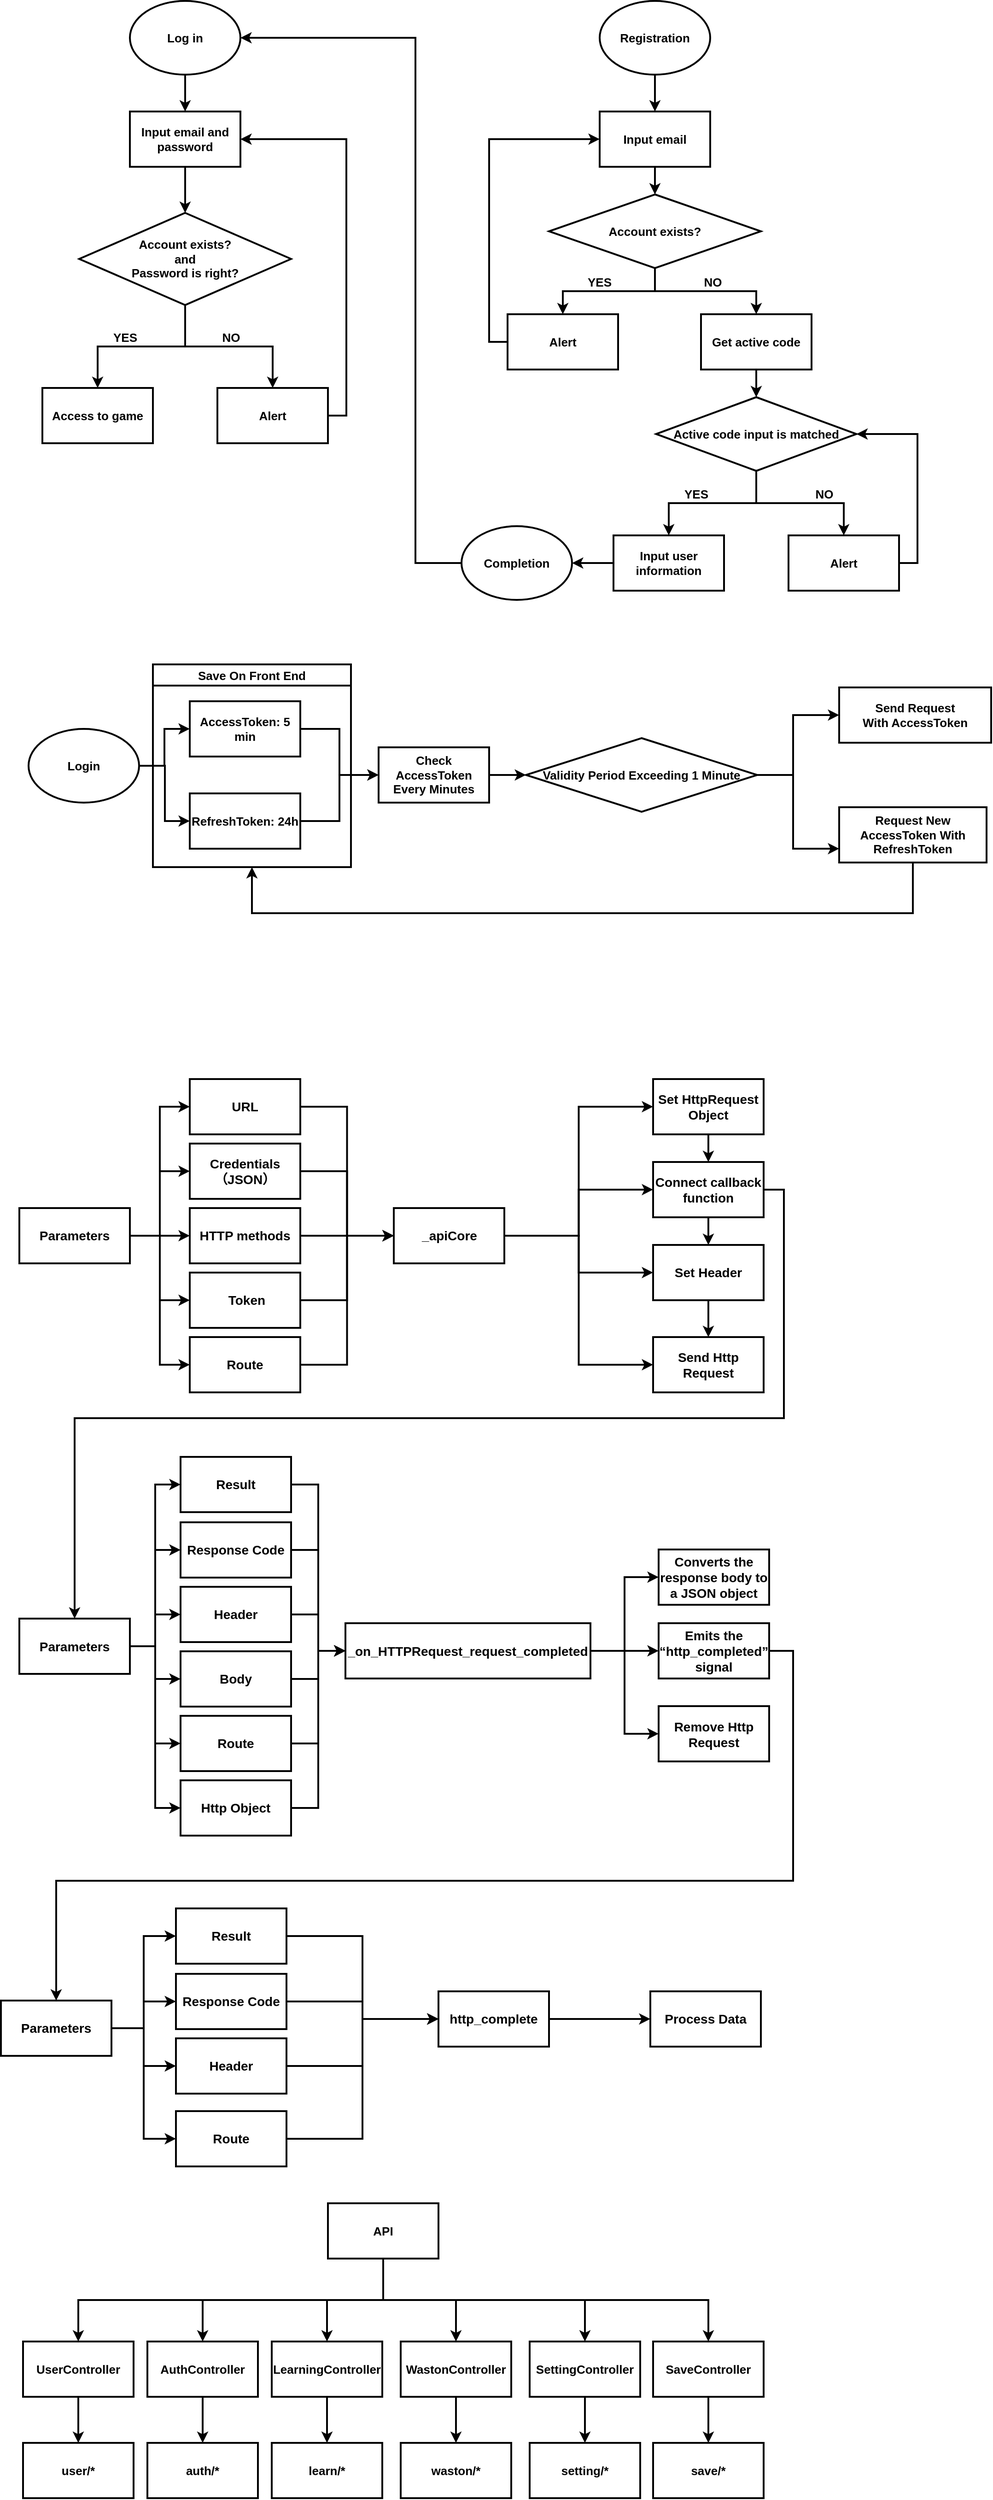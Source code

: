 <mxfile version="21.5.0" type="github">
  <diagram name="第 1 页" id="PhLj6sjb9oxEGrkQKkNx">
    <mxGraphModel dx="1272" dy="851" grid="1" gridSize="10" guides="1" tooltips="1" connect="1" arrows="1" fold="1" page="1" pageScale="1" pageWidth="827" pageHeight="1169" math="0" shadow="0">
      <root>
        <mxCell id="0" />
        <mxCell id="1" parent="0" />
        <mxCell id="Ax4YkN_Q0GDF2FjoO6fH-5" style="edgeStyle=orthogonalEdgeStyle;rounded=0;orthogonalLoop=1;jettySize=auto;html=1;exitX=0.5;exitY=1;exitDx=0;exitDy=0;entryX=0.5;entryY=0;entryDx=0;entryDy=0;strokeWidth=2;fontSize=13;fontStyle=1" edge="1" parent="1" source="Ax4YkN_Q0GDF2FjoO6fH-3">
          <mxGeometry relative="1" as="geometry">
            <mxPoint x="240" y="220" as="targetPoint" />
          </mxGeometry>
        </mxCell>
        <mxCell id="Ax4YkN_Q0GDF2FjoO6fH-3" value="Log in" style="ellipse;whiteSpace=wrap;html=1;strokeWidth=2;fontSize=13;fontStyle=1" vertex="1" parent="1">
          <mxGeometry x="180" y="100" width="120" height="80" as="geometry" />
        </mxCell>
        <mxCell id="Ax4YkN_Q0GDF2FjoO6fH-9" style="edgeStyle=orthogonalEdgeStyle;rounded=0;orthogonalLoop=1;jettySize=auto;html=1;exitX=0.5;exitY=1;exitDx=0;exitDy=0;entryX=0.5;entryY=0;entryDx=0;entryDy=0;strokeWidth=2;fontSize=13;fontStyle=1" edge="1" parent="1" source="Ax4YkN_Q0GDF2FjoO6fH-6" target="Ax4YkN_Q0GDF2FjoO6fH-7">
          <mxGeometry relative="1" as="geometry" />
        </mxCell>
        <mxCell id="Ax4YkN_Q0GDF2FjoO6fH-10" style="edgeStyle=orthogonalEdgeStyle;rounded=0;orthogonalLoop=1;jettySize=auto;html=1;exitX=0.5;exitY=1;exitDx=0;exitDy=0;strokeWidth=2;fontSize=13;fontStyle=1" edge="1" parent="1" source="Ax4YkN_Q0GDF2FjoO6fH-6" target="Ax4YkN_Q0GDF2FjoO6fH-8">
          <mxGeometry relative="1" as="geometry" />
        </mxCell>
        <mxCell id="Ax4YkN_Q0GDF2FjoO6fH-6" value="Account exists?&lt;br style=&quot;font-size: 13px;&quot;&gt;and&lt;br style=&quot;font-size: 13px;&quot;&gt;Password is right?" style="rhombus;whiteSpace=wrap;html=1;strokeWidth=2;fontSize=13;fontStyle=1" vertex="1" parent="1">
          <mxGeometry x="125" y="330" width="230" height="100" as="geometry" />
        </mxCell>
        <mxCell id="Ax4YkN_Q0GDF2FjoO6fH-7" value="Access to game" style="rounded=0;whiteSpace=wrap;html=1;strokeWidth=2;fontSize=13;fontStyle=1" vertex="1" parent="1">
          <mxGeometry x="85" y="520" width="120" height="60" as="geometry" />
        </mxCell>
        <mxCell id="Ax4YkN_Q0GDF2FjoO6fH-35" style="edgeStyle=orthogonalEdgeStyle;rounded=0;orthogonalLoop=1;jettySize=auto;html=1;exitX=1;exitY=0.5;exitDx=0;exitDy=0;entryX=1;entryY=0.5;entryDx=0;entryDy=0;strokeWidth=2;fontSize=13;fontStyle=1" edge="1" parent="1" source="Ax4YkN_Q0GDF2FjoO6fH-8" target="Ax4YkN_Q0GDF2FjoO6fH-13">
          <mxGeometry relative="1" as="geometry" />
        </mxCell>
        <mxCell id="Ax4YkN_Q0GDF2FjoO6fH-8" value="Alert" style="rounded=0;whiteSpace=wrap;html=1;strokeWidth=2;fontSize=13;fontStyle=1" vertex="1" parent="1">
          <mxGeometry x="275" y="520" width="120" height="60" as="geometry" />
        </mxCell>
        <mxCell id="Ax4YkN_Q0GDF2FjoO6fH-15" style="edgeStyle=orthogonalEdgeStyle;rounded=0;orthogonalLoop=1;jettySize=auto;html=1;exitX=0.5;exitY=1;exitDx=0;exitDy=0;entryX=0.5;entryY=0;entryDx=0;entryDy=0;strokeWidth=2;fontSize=13;fontStyle=1" edge="1" parent="1" source="Ax4YkN_Q0GDF2FjoO6fH-13" target="Ax4YkN_Q0GDF2FjoO6fH-6">
          <mxGeometry relative="1" as="geometry" />
        </mxCell>
        <mxCell id="Ax4YkN_Q0GDF2FjoO6fH-13" value="Input email and password" style="rounded=0;whiteSpace=wrap;html=1;strokeWidth=2;fontSize=13;fontStyle=1" vertex="1" parent="1">
          <mxGeometry x="180" y="220" width="120" height="60" as="geometry" />
        </mxCell>
        <mxCell id="Ax4YkN_Q0GDF2FjoO6fH-16" value="NO" style="text;html=1;strokeColor=none;fillColor=none;align=center;verticalAlign=middle;whiteSpace=wrap;rounded=0;strokeWidth=2;fontSize=13;fontStyle=1" vertex="1" parent="1">
          <mxGeometry x="260" y="450" width="60" height="30" as="geometry" />
        </mxCell>
        <mxCell id="Ax4YkN_Q0GDF2FjoO6fH-17" value="YES" style="text;html=1;strokeColor=none;fillColor=none;align=center;verticalAlign=middle;whiteSpace=wrap;rounded=0;strokeWidth=2;fontSize=13;fontStyle=1" vertex="1" parent="1">
          <mxGeometry x="145" y="450" width="60" height="30" as="geometry" />
        </mxCell>
        <mxCell id="Ax4YkN_Q0GDF2FjoO6fH-25" style="edgeStyle=orthogonalEdgeStyle;rounded=0;orthogonalLoop=1;jettySize=auto;html=1;exitX=0.5;exitY=1;exitDx=0;exitDy=0;strokeWidth=2;fontSize=13;fontStyle=1" edge="1" parent="1" source="Ax4YkN_Q0GDF2FjoO6fH-19" target="Ax4YkN_Q0GDF2FjoO6fH-20">
          <mxGeometry relative="1" as="geometry" />
        </mxCell>
        <mxCell id="Ax4YkN_Q0GDF2FjoO6fH-19" value="Registration" style="ellipse;whiteSpace=wrap;html=1;strokeWidth=2;fontSize=13;fontStyle=1" vertex="1" parent="1">
          <mxGeometry x="690" y="100" width="120" height="80" as="geometry" />
        </mxCell>
        <mxCell id="Ax4YkN_Q0GDF2FjoO6fH-26" style="edgeStyle=orthogonalEdgeStyle;rounded=0;orthogonalLoop=1;jettySize=auto;html=1;exitX=0.5;exitY=1;exitDx=0;exitDy=0;entryX=0.5;entryY=0;entryDx=0;entryDy=0;strokeWidth=2;fontSize=13;fontStyle=1" edge="1" parent="1" source="Ax4YkN_Q0GDF2FjoO6fH-20" target="Ax4YkN_Q0GDF2FjoO6fH-22">
          <mxGeometry relative="1" as="geometry" />
        </mxCell>
        <mxCell id="Ax4YkN_Q0GDF2FjoO6fH-20" value="Input email" style="rounded=0;whiteSpace=wrap;html=1;strokeWidth=2;fontSize=13;fontStyle=1" vertex="1" parent="1">
          <mxGeometry x="690" y="220" width="120" height="60" as="geometry" />
        </mxCell>
        <mxCell id="Ax4YkN_Q0GDF2FjoO6fH-30" style="edgeStyle=orthogonalEdgeStyle;rounded=0;orthogonalLoop=1;jettySize=auto;html=1;exitX=0.5;exitY=1;exitDx=0;exitDy=0;entryX=0.5;entryY=0;entryDx=0;entryDy=0;strokeWidth=2;fontSize=13;fontStyle=1" edge="1" parent="1" source="Ax4YkN_Q0GDF2FjoO6fH-22" target="Ax4YkN_Q0GDF2FjoO6fH-28">
          <mxGeometry relative="1" as="geometry" />
        </mxCell>
        <mxCell id="Ax4YkN_Q0GDF2FjoO6fH-31" style="edgeStyle=orthogonalEdgeStyle;rounded=0;orthogonalLoop=1;jettySize=auto;html=1;exitX=0.5;exitY=1;exitDx=0;exitDy=0;strokeWidth=2;fontSize=13;fontStyle=1" edge="1" parent="1" source="Ax4YkN_Q0GDF2FjoO6fH-22" target="Ax4YkN_Q0GDF2FjoO6fH-27">
          <mxGeometry relative="1" as="geometry" />
        </mxCell>
        <mxCell id="Ax4YkN_Q0GDF2FjoO6fH-22" value="Account exists?" style="rhombus;whiteSpace=wrap;html=1;strokeWidth=2;fontSize=13;fontStyle=1" vertex="1" parent="1">
          <mxGeometry x="635" y="310" width="230" height="80" as="geometry" />
        </mxCell>
        <mxCell id="Ax4YkN_Q0GDF2FjoO6fH-37" style="edgeStyle=orthogonalEdgeStyle;rounded=0;orthogonalLoop=1;jettySize=auto;html=1;exitX=0.5;exitY=1;exitDx=0;exitDy=0;entryX=0.5;entryY=0;entryDx=0;entryDy=0;strokeWidth=2;fontSize=13;fontStyle=1" edge="1" parent="1" source="Ax4YkN_Q0GDF2FjoO6fH-27" target="Ax4YkN_Q0GDF2FjoO6fH-32">
          <mxGeometry relative="1" as="geometry" />
        </mxCell>
        <mxCell id="Ax4YkN_Q0GDF2FjoO6fH-27" value="Get active code" style="rounded=0;whiteSpace=wrap;html=1;strokeWidth=2;fontSize=13;fontStyle=1" vertex="1" parent="1">
          <mxGeometry x="800" y="440" width="120" height="60" as="geometry" />
        </mxCell>
        <mxCell id="Ax4YkN_Q0GDF2FjoO6fH-34" style="edgeStyle=orthogonalEdgeStyle;rounded=0;orthogonalLoop=1;jettySize=auto;html=1;exitX=0;exitY=0.5;exitDx=0;exitDy=0;entryX=0;entryY=0.5;entryDx=0;entryDy=0;strokeWidth=2;fontSize=13;fontStyle=1" edge="1" parent="1" source="Ax4YkN_Q0GDF2FjoO6fH-28" target="Ax4YkN_Q0GDF2FjoO6fH-20">
          <mxGeometry relative="1" as="geometry" />
        </mxCell>
        <mxCell id="Ax4YkN_Q0GDF2FjoO6fH-28" value="Alert" style="rounded=0;whiteSpace=wrap;html=1;strokeWidth=2;fontSize=13;fontStyle=1" vertex="1" parent="1">
          <mxGeometry x="590" y="440" width="120" height="60" as="geometry" />
        </mxCell>
        <mxCell id="Ax4YkN_Q0GDF2FjoO6fH-47" style="edgeStyle=orthogonalEdgeStyle;rounded=0;orthogonalLoop=1;jettySize=auto;html=1;exitX=0.5;exitY=1;exitDx=0;exitDy=0;entryX=0.5;entryY=0;entryDx=0;entryDy=0;strokeWidth=2;fontSize=13;fontStyle=1" edge="1" parent="1" source="Ax4YkN_Q0GDF2FjoO6fH-32" target="Ax4YkN_Q0GDF2FjoO6fH-39">
          <mxGeometry relative="1" as="geometry" />
        </mxCell>
        <mxCell id="Ax4YkN_Q0GDF2FjoO6fH-49" style="edgeStyle=orthogonalEdgeStyle;rounded=0;orthogonalLoop=1;jettySize=auto;html=1;exitX=0.5;exitY=1;exitDx=0;exitDy=0;entryX=0.5;entryY=0;entryDx=0;entryDy=0;strokeWidth=2;fontSize=13;fontStyle=1" edge="1" parent="1" source="Ax4YkN_Q0GDF2FjoO6fH-32" target="Ax4YkN_Q0GDF2FjoO6fH-48">
          <mxGeometry relative="1" as="geometry" />
        </mxCell>
        <mxCell id="Ax4YkN_Q0GDF2FjoO6fH-32" value="Active code input is matched" style="rhombus;whiteSpace=wrap;html=1;strokeWidth=2;fontSize=13;fontStyle=1" vertex="1" parent="1">
          <mxGeometry x="751.25" y="530" width="217.5" height="80" as="geometry" />
        </mxCell>
        <mxCell id="Ax4YkN_Q0GDF2FjoO6fH-43" style="edgeStyle=orthogonalEdgeStyle;rounded=0;orthogonalLoop=1;jettySize=auto;html=1;exitX=0;exitY=0.5;exitDx=0;exitDy=0;entryX=1;entryY=0.5;entryDx=0;entryDy=0;strokeWidth=2;fontSize=13;fontStyle=1" edge="1" parent="1" source="Ax4YkN_Q0GDF2FjoO6fH-39" target="Ax4YkN_Q0GDF2FjoO6fH-41">
          <mxGeometry relative="1" as="geometry" />
        </mxCell>
        <mxCell id="Ax4YkN_Q0GDF2FjoO6fH-39" value="Input user information" style="rounded=0;whiteSpace=wrap;html=1;strokeWidth=2;fontSize=13;fontStyle=1" vertex="1" parent="1">
          <mxGeometry x="705" y="680" width="120" height="60" as="geometry" />
        </mxCell>
        <mxCell id="Ax4YkN_Q0GDF2FjoO6fH-44" style="edgeStyle=orthogonalEdgeStyle;rounded=0;orthogonalLoop=1;jettySize=auto;html=1;exitX=0;exitY=0.5;exitDx=0;exitDy=0;entryX=1;entryY=0.5;entryDx=0;entryDy=0;strokeWidth=2;fontSize=13;fontStyle=1" edge="1" parent="1" source="Ax4YkN_Q0GDF2FjoO6fH-41" target="Ax4YkN_Q0GDF2FjoO6fH-3">
          <mxGeometry relative="1" as="geometry">
            <Array as="points">
              <mxPoint x="490" y="710" />
              <mxPoint x="490" y="140" />
            </Array>
          </mxGeometry>
        </mxCell>
        <mxCell id="Ax4YkN_Q0GDF2FjoO6fH-41" value="Completion" style="ellipse;whiteSpace=wrap;html=1;strokeWidth=2;fontSize=13;fontStyle=1" vertex="1" parent="1">
          <mxGeometry x="540" y="670" width="120" height="80" as="geometry" />
        </mxCell>
        <mxCell id="Ax4YkN_Q0GDF2FjoO6fH-45" value="NO" style="text;html=1;strokeColor=none;fillColor=none;align=center;verticalAlign=middle;whiteSpace=wrap;rounded=0;strokeWidth=2;fontSize=13;fontStyle=1" vertex="1" parent="1">
          <mxGeometry x="782.5" y="390" width="60" height="30" as="geometry" />
        </mxCell>
        <mxCell id="Ax4YkN_Q0GDF2FjoO6fH-46" value="YES" style="text;html=1;strokeColor=none;fillColor=none;align=center;verticalAlign=middle;whiteSpace=wrap;rounded=0;strokeWidth=2;fontSize=13;fontStyle=1" vertex="1" parent="1">
          <mxGeometry x="660" y="390" width="60" height="30" as="geometry" />
        </mxCell>
        <mxCell id="Ax4YkN_Q0GDF2FjoO6fH-50" style="edgeStyle=orthogonalEdgeStyle;rounded=0;orthogonalLoop=1;jettySize=auto;html=1;exitX=1;exitY=0.5;exitDx=0;exitDy=0;entryX=1;entryY=0.5;entryDx=0;entryDy=0;strokeWidth=2;fontSize=13;fontStyle=1" edge="1" parent="1" source="Ax4YkN_Q0GDF2FjoO6fH-48" target="Ax4YkN_Q0GDF2FjoO6fH-32">
          <mxGeometry relative="1" as="geometry" />
        </mxCell>
        <mxCell id="Ax4YkN_Q0GDF2FjoO6fH-48" value="Alert" style="rounded=0;whiteSpace=wrap;html=1;strokeWidth=2;fontSize=13;fontStyle=1" vertex="1" parent="1">
          <mxGeometry x="895" y="680" width="120" height="60" as="geometry" />
        </mxCell>
        <mxCell id="Ax4YkN_Q0GDF2FjoO6fH-53" value="NO" style="text;html=1;strokeColor=none;fillColor=none;align=center;verticalAlign=middle;whiteSpace=wrap;rounded=0;strokeWidth=2;fontSize=13;fontStyle=1" vertex="1" parent="1">
          <mxGeometry x="903.75" y="620" width="60" height="30" as="geometry" />
        </mxCell>
        <mxCell id="Ax4YkN_Q0GDF2FjoO6fH-54" value="YES" style="text;html=1;strokeColor=none;fillColor=none;align=center;verticalAlign=middle;whiteSpace=wrap;rounded=0;strokeWidth=2;fontSize=13;fontStyle=1" vertex="1" parent="1">
          <mxGeometry x="765" y="620" width="60" height="30" as="geometry" />
        </mxCell>
        <mxCell id="Ax4YkN_Q0GDF2FjoO6fH-90" style="edgeStyle=orthogonalEdgeStyle;rounded=0;orthogonalLoop=1;jettySize=auto;html=1;exitX=1;exitY=0.5;exitDx=0;exitDy=0;entryX=0;entryY=0.5;entryDx=0;entryDy=0;fontSize=13;fontStyle=1;strokeWidth=2;" edge="1" parent="1" source="Ax4YkN_Q0GDF2FjoO6fH-63" target="Ax4YkN_Q0GDF2FjoO6fH-65">
          <mxGeometry relative="1" as="geometry">
            <Array as="points">
              <mxPoint x="218" y="930" />
              <mxPoint x="218" y="990" />
            </Array>
          </mxGeometry>
        </mxCell>
        <mxCell id="Ax4YkN_Q0GDF2FjoO6fH-91" style="edgeStyle=orthogonalEdgeStyle;rounded=0;orthogonalLoop=1;jettySize=auto;html=1;exitX=1;exitY=0.5;exitDx=0;exitDy=0;entryX=0;entryY=0.5;entryDx=0;entryDy=0;fontSize=13;fontStyle=1;strokeWidth=2;" edge="1" parent="1" source="Ax4YkN_Q0GDF2FjoO6fH-63" target="Ax4YkN_Q0GDF2FjoO6fH-64">
          <mxGeometry relative="1" as="geometry" />
        </mxCell>
        <mxCell id="Ax4YkN_Q0GDF2FjoO6fH-63" value="Login" style="ellipse;whiteSpace=wrap;html=1;fontSize=13;fontStyle=1;strokeWidth=2;" vertex="1" parent="1">
          <mxGeometry x="70" y="890" width="120" height="80" as="geometry" />
        </mxCell>
        <mxCell id="Ax4YkN_Q0GDF2FjoO6fH-85" style="edgeStyle=orthogonalEdgeStyle;rounded=0;orthogonalLoop=1;jettySize=auto;html=1;exitX=1;exitY=0.5;exitDx=0;exitDy=0;entryX=0;entryY=0.5;entryDx=0;entryDy=0;fontSize=13;fontStyle=1;strokeWidth=2;" edge="1" parent="1" source="Ax4YkN_Q0GDF2FjoO6fH-64" target="Ax4YkN_Q0GDF2FjoO6fH-69">
          <mxGeometry relative="1" as="geometry" />
        </mxCell>
        <mxCell id="Ax4YkN_Q0GDF2FjoO6fH-64" value="AccessToken: 5 min" style="rounded=0;whiteSpace=wrap;html=1;fontSize=13;fontStyle=1;strokeWidth=2;" vertex="1" parent="1">
          <mxGeometry x="245" y="860" width="120" height="60" as="geometry" />
        </mxCell>
        <mxCell id="Ax4YkN_Q0GDF2FjoO6fH-87" style="edgeStyle=orthogonalEdgeStyle;rounded=0;orthogonalLoop=1;jettySize=auto;html=1;exitX=1;exitY=0.5;exitDx=0;exitDy=0;entryX=0;entryY=0.5;entryDx=0;entryDy=0;fontSize=13;fontStyle=1;strokeWidth=2;" edge="1" parent="1" source="Ax4YkN_Q0GDF2FjoO6fH-65" target="Ax4YkN_Q0GDF2FjoO6fH-69">
          <mxGeometry relative="1" as="geometry" />
        </mxCell>
        <mxCell id="Ax4YkN_Q0GDF2FjoO6fH-65" value="RefreshToken: 24h" style="rounded=0;whiteSpace=wrap;html=1;fontSize=13;fontStyle=1;strokeWidth=2;" vertex="1" parent="1">
          <mxGeometry x="245" y="960" width="120" height="60" as="geometry" />
        </mxCell>
        <mxCell id="Ax4YkN_Q0GDF2FjoO6fH-67" value="Send Request&lt;br style=&quot;font-size: 13px;&quot;&gt;With AccessToken" style="rounded=0;whiteSpace=wrap;html=1;fontSize=13;fontStyle=1;strokeWidth=2;" vertex="1" parent="1">
          <mxGeometry x="950" y="845" width="165" height="60" as="geometry" />
        </mxCell>
        <mxCell id="Ax4YkN_Q0GDF2FjoO6fH-84" style="edgeStyle=orthogonalEdgeStyle;rounded=0;orthogonalLoop=1;jettySize=auto;html=1;exitX=1;exitY=0.5;exitDx=0;exitDy=0;entryX=0;entryY=0.5;entryDx=0;entryDy=0;fontSize=13;fontStyle=1;strokeWidth=2;" edge="1" parent="1" source="Ax4YkN_Q0GDF2FjoO6fH-69" target="Ax4YkN_Q0GDF2FjoO6fH-70">
          <mxGeometry relative="1" as="geometry" />
        </mxCell>
        <mxCell id="Ax4YkN_Q0GDF2FjoO6fH-69" value="Check AccessToken&lt;br style=&quot;font-size: 13px;&quot;&gt;Every Minutes" style="rounded=0;whiteSpace=wrap;html=1;fontSize=13;fontStyle=1;strokeWidth=2;" vertex="1" parent="1">
          <mxGeometry x="450" y="910" width="120" height="60" as="geometry" />
        </mxCell>
        <mxCell id="Ax4YkN_Q0GDF2FjoO6fH-82" style="edgeStyle=orthogonalEdgeStyle;rounded=0;orthogonalLoop=1;jettySize=auto;html=1;exitX=1;exitY=0.5;exitDx=0;exitDy=0;entryX=0;entryY=0.5;entryDx=0;entryDy=0;fontSize=13;fontStyle=1;strokeWidth=2;" edge="1" parent="1" source="Ax4YkN_Q0GDF2FjoO6fH-70" target="Ax4YkN_Q0GDF2FjoO6fH-67">
          <mxGeometry relative="1" as="geometry">
            <Array as="points">
              <mxPoint x="900" y="940" />
              <mxPoint x="900" y="875" />
            </Array>
          </mxGeometry>
        </mxCell>
        <mxCell id="Ax4YkN_Q0GDF2FjoO6fH-83" style="edgeStyle=orthogonalEdgeStyle;rounded=0;orthogonalLoop=1;jettySize=auto;html=1;exitX=1;exitY=0.5;exitDx=0;exitDy=0;entryX=0;entryY=0.75;entryDx=0;entryDy=0;fontSize=13;fontStyle=1;strokeWidth=2;" edge="1" parent="1" source="Ax4YkN_Q0GDF2FjoO6fH-70" target="Ax4YkN_Q0GDF2FjoO6fH-74">
          <mxGeometry relative="1" as="geometry">
            <Array as="points">
              <mxPoint x="900" y="940" />
              <mxPoint x="900" y="1020" />
            </Array>
          </mxGeometry>
        </mxCell>
        <mxCell id="Ax4YkN_Q0GDF2FjoO6fH-70" value="Validity Period Exceeding 1 Minute" style="rhombus;whiteSpace=wrap;html=1;fontSize=13;fontStyle=1;strokeWidth=2;" vertex="1" parent="1">
          <mxGeometry x="610" y="900" width="251" height="80" as="geometry" />
        </mxCell>
        <mxCell id="Ax4YkN_Q0GDF2FjoO6fH-95" style="edgeStyle=orthogonalEdgeStyle;rounded=0;orthogonalLoop=1;jettySize=auto;html=1;exitX=0.5;exitY=1;exitDx=0;exitDy=0;entryX=0.5;entryY=1;entryDx=0;entryDy=0;fontSize=13;fontStyle=1;strokeWidth=2;" edge="1" parent="1" source="Ax4YkN_Q0GDF2FjoO6fH-74" target="Ax4YkN_Q0GDF2FjoO6fH-94">
          <mxGeometry relative="1" as="geometry">
            <Array as="points">
              <mxPoint x="1030" y="1090" />
              <mxPoint x="312" y="1090" />
            </Array>
          </mxGeometry>
        </mxCell>
        <mxCell id="Ax4YkN_Q0GDF2FjoO6fH-74" value="Request New AccessToken With RefreshToken" style="rounded=0;whiteSpace=wrap;html=1;fontSize=13;fontStyle=1;strokeWidth=2;" vertex="1" parent="1">
          <mxGeometry x="950" y="975" width="160" height="60" as="geometry" />
        </mxCell>
        <mxCell id="Ax4YkN_Q0GDF2FjoO6fH-94" value="Save On Front End" style="swimlane;whiteSpace=wrap;html=1;startSize=23;fontSize=13;fontStyle=1;strokeWidth=2;" vertex="1" parent="1">
          <mxGeometry x="205" y="820" width="215" height="220" as="geometry" />
        </mxCell>
        <mxCell id="Ax4YkN_Q0GDF2FjoO6fH-115" style="edgeStyle=orthogonalEdgeStyle;rounded=0;orthogonalLoop=1;jettySize=auto;html=1;exitX=1;exitY=0.5;exitDx=0;exitDy=0;entryX=0;entryY=0.5;entryDx=0;entryDy=0;strokeWidth=2;fontSize=14;fontStyle=1" edge="1" parent="1" source="Ax4YkN_Q0GDF2FjoO6fH-97" target="Ax4YkN_Q0GDF2FjoO6fH-106">
          <mxGeometry relative="1" as="geometry" />
        </mxCell>
        <mxCell id="Ax4YkN_Q0GDF2FjoO6fH-116" style="edgeStyle=orthogonalEdgeStyle;rounded=0;orthogonalLoop=1;jettySize=auto;html=1;exitX=1;exitY=0.5;exitDx=0;exitDy=0;entryX=0;entryY=0.5;entryDx=0;entryDy=0;strokeWidth=2;fontSize=14;fontStyle=1" edge="1" parent="1" source="Ax4YkN_Q0GDF2FjoO6fH-97" target="Ax4YkN_Q0GDF2FjoO6fH-99">
          <mxGeometry relative="1" as="geometry" />
        </mxCell>
        <mxCell id="Ax4YkN_Q0GDF2FjoO6fH-117" style="edgeStyle=orthogonalEdgeStyle;rounded=0;orthogonalLoop=1;jettySize=auto;html=1;exitX=1;exitY=0.5;exitDx=0;exitDy=0;entryX=0;entryY=0.5;entryDx=0;entryDy=0;strokeWidth=2;fontSize=14;fontStyle=1" edge="1" parent="1" source="Ax4YkN_Q0GDF2FjoO6fH-97" target="Ax4YkN_Q0GDF2FjoO6fH-105">
          <mxGeometry relative="1" as="geometry" />
        </mxCell>
        <mxCell id="Ax4YkN_Q0GDF2FjoO6fH-165" style="edgeStyle=orthogonalEdgeStyle;rounded=0;orthogonalLoop=1;jettySize=auto;html=1;exitX=1;exitY=0.5;exitDx=0;exitDy=0;entryX=0;entryY=0.5;entryDx=0;entryDy=0;strokeWidth=2;fontSize=14;fontStyle=1" edge="1" parent="1" source="Ax4YkN_Q0GDF2FjoO6fH-97" target="Ax4YkN_Q0GDF2FjoO6fH-98">
          <mxGeometry relative="1" as="geometry" />
        </mxCell>
        <mxCell id="Ax4YkN_Q0GDF2FjoO6fH-97" value="_apiCore" style="rounded=0;whiteSpace=wrap;html=1;strokeWidth=2;fontSize=14;fontStyle=1" vertex="1" parent="1">
          <mxGeometry x="466.5" y="1410" width="120" height="60" as="geometry" />
        </mxCell>
        <mxCell id="Ax4YkN_Q0GDF2FjoO6fH-118" style="edgeStyle=orthogonalEdgeStyle;rounded=0;orthogonalLoop=1;jettySize=auto;html=1;exitX=0.5;exitY=1;exitDx=0;exitDy=0;entryX=0.5;entryY=0;entryDx=0;entryDy=0;strokeWidth=2;fontSize=14;fontStyle=1" edge="1" parent="1" source="Ax4YkN_Q0GDF2FjoO6fH-98" target="Ax4YkN_Q0GDF2FjoO6fH-106">
          <mxGeometry relative="1" as="geometry" />
        </mxCell>
        <mxCell id="Ax4YkN_Q0GDF2FjoO6fH-98" value="Set HttpRequest Object" style="rounded=0;whiteSpace=wrap;html=1;strokeWidth=2;fontSize=14;fontStyle=1" vertex="1" parent="1">
          <mxGeometry x="748" y="1270" width="120" height="60" as="geometry" />
        </mxCell>
        <mxCell id="Ax4YkN_Q0GDF2FjoO6fH-120" style="edgeStyle=orthogonalEdgeStyle;rounded=0;orthogonalLoop=1;jettySize=auto;html=1;exitX=0.5;exitY=1;exitDx=0;exitDy=0;entryX=0.5;entryY=0;entryDx=0;entryDy=0;strokeWidth=2;fontSize=14;fontStyle=1" edge="1" parent="1" source="Ax4YkN_Q0GDF2FjoO6fH-99" target="Ax4YkN_Q0GDF2FjoO6fH-105">
          <mxGeometry relative="1" as="geometry" />
        </mxCell>
        <mxCell id="Ax4YkN_Q0GDF2FjoO6fH-99" value="Set Header" style="rounded=0;whiteSpace=wrap;html=1;strokeWidth=2;fontSize=14;fontStyle=1" vertex="1" parent="1">
          <mxGeometry x="748" y="1450" width="120" height="60" as="geometry" />
        </mxCell>
        <mxCell id="Ax4YkN_Q0GDF2FjoO6fH-107" style="edgeStyle=orthogonalEdgeStyle;rounded=0;orthogonalLoop=1;jettySize=auto;html=1;exitX=1;exitY=0.5;exitDx=0;exitDy=0;entryX=0;entryY=0.5;entryDx=0;entryDy=0;strokeWidth=2;fontSize=14;fontStyle=1" edge="1" parent="1" source="Ax4YkN_Q0GDF2FjoO6fH-100" target="Ax4YkN_Q0GDF2FjoO6fH-97">
          <mxGeometry relative="1" as="geometry" />
        </mxCell>
        <mxCell id="Ax4YkN_Q0GDF2FjoO6fH-100" value="URL" style="rounded=0;whiteSpace=wrap;html=1;strokeWidth=2;fontSize=14;fontStyle=1" vertex="1" parent="1">
          <mxGeometry x="245" y="1270" width="120" height="60" as="geometry" />
        </mxCell>
        <mxCell id="Ax4YkN_Q0GDF2FjoO6fH-109" style="edgeStyle=orthogonalEdgeStyle;rounded=0;orthogonalLoop=1;jettySize=auto;html=1;exitX=1;exitY=0.5;exitDx=0;exitDy=0;entryX=0;entryY=0.5;entryDx=0;entryDy=0;strokeWidth=2;fontSize=14;fontStyle=1" edge="1" parent="1" source="Ax4YkN_Q0GDF2FjoO6fH-101" target="Ax4YkN_Q0GDF2FjoO6fH-97">
          <mxGeometry relative="1" as="geometry" />
        </mxCell>
        <mxCell id="Ax4YkN_Q0GDF2FjoO6fH-101" value="Credentials&lt;br style=&quot;font-size: 14px;&quot;&gt;（JSON）" style="rounded=0;whiteSpace=wrap;html=1;strokeWidth=2;fontSize=14;fontStyle=1" vertex="1" parent="1">
          <mxGeometry x="245" y="1340" width="120" height="60" as="geometry" />
        </mxCell>
        <mxCell id="Ax4YkN_Q0GDF2FjoO6fH-112" style="edgeStyle=orthogonalEdgeStyle;rounded=0;orthogonalLoop=1;jettySize=auto;html=1;exitX=1;exitY=0.5;exitDx=0;exitDy=0;entryX=0;entryY=0.5;entryDx=0;entryDy=0;strokeWidth=2;fontSize=14;fontStyle=1" edge="1" parent="1" source="Ax4YkN_Q0GDF2FjoO6fH-102" target="Ax4YkN_Q0GDF2FjoO6fH-97">
          <mxGeometry relative="1" as="geometry" />
        </mxCell>
        <mxCell id="Ax4YkN_Q0GDF2FjoO6fH-102" value="&amp;nbsp;Token" style="rounded=0;whiteSpace=wrap;html=1;strokeWidth=2;fontSize=14;fontStyle=1" vertex="1" parent="1">
          <mxGeometry x="245" y="1480" width="120" height="60" as="geometry" />
        </mxCell>
        <mxCell id="Ax4YkN_Q0GDF2FjoO6fH-164" style="edgeStyle=orthogonalEdgeStyle;rounded=0;orthogonalLoop=1;jettySize=auto;html=1;exitX=1;exitY=0.5;exitDx=0;exitDy=0;entryX=0;entryY=0.5;entryDx=0;entryDy=0;strokeWidth=2;fontSize=14;fontStyle=1" edge="1" parent="1" source="Ax4YkN_Q0GDF2FjoO6fH-103" target="Ax4YkN_Q0GDF2FjoO6fH-97">
          <mxGeometry relative="1" as="geometry" />
        </mxCell>
        <mxCell id="Ax4YkN_Q0GDF2FjoO6fH-103" value="HTTP methods" style="rounded=0;whiteSpace=wrap;html=1;strokeWidth=2;fontSize=14;fontStyle=1" vertex="1" parent="1">
          <mxGeometry x="245" y="1410" width="120" height="60" as="geometry" />
        </mxCell>
        <mxCell id="Ax4YkN_Q0GDF2FjoO6fH-113" style="edgeStyle=orthogonalEdgeStyle;rounded=0;orthogonalLoop=1;jettySize=auto;html=1;exitX=1;exitY=0.5;exitDx=0;exitDy=0;entryX=0;entryY=0.5;entryDx=0;entryDy=0;strokeWidth=2;fontSize=14;fontStyle=1" edge="1" parent="1" source="Ax4YkN_Q0GDF2FjoO6fH-104" target="Ax4YkN_Q0GDF2FjoO6fH-97">
          <mxGeometry relative="1" as="geometry" />
        </mxCell>
        <mxCell id="Ax4YkN_Q0GDF2FjoO6fH-104" value="Route" style="rounded=0;whiteSpace=wrap;html=1;strokeWidth=2;fontSize=14;fontStyle=1" vertex="1" parent="1">
          <mxGeometry x="245" y="1550" width="120" height="60" as="geometry" />
        </mxCell>
        <mxCell id="Ax4YkN_Q0GDF2FjoO6fH-105" value="Send Http Request" style="rounded=0;whiteSpace=wrap;html=1;strokeWidth=2;fontSize=14;fontStyle=1" vertex="1" parent="1">
          <mxGeometry x="748" y="1550" width="120" height="60" as="geometry" />
        </mxCell>
        <mxCell id="Ax4YkN_Q0GDF2FjoO6fH-119" style="edgeStyle=orthogonalEdgeStyle;rounded=0;orthogonalLoop=1;jettySize=auto;html=1;exitX=0.5;exitY=1;exitDx=0;exitDy=0;entryX=0.5;entryY=0;entryDx=0;entryDy=0;strokeWidth=2;fontSize=14;fontStyle=1" edge="1" parent="1" source="Ax4YkN_Q0GDF2FjoO6fH-106" target="Ax4YkN_Q0GDF2FjoO6fH-99">
          <mxGeometry relative="1" as="geometry" />
        </mxCell>
        <mxCell id="Ax4YkN_Q0GDF2FjoO6fH-186" style="edgeStyle=orthogonalEdgeStyle;rounded=0;orthogonalLoop=1;jettySize=auto;html=1;exitX=1;exitY=0.5;exitDx=0;exitDy=0;entryX=0.5;entryY=0;entryDx=0;entryDy=0;strokeWidth=2;fontSize=14;fontStyle=1" edge="1" parent="1" source="Ax4YkN_Q0GDF2FjoO6fH-106" target="Ax4YkN_Q0GDF2FjoO6fH-142">
          <mxGeometry relative="1" as="geometry">
            <Array as="points">
              <mxPoint x="890" y="1390" />
              <mxPoint x="890" y="1638" />
              <mxPoint x="120" y="1638" />
            </Array>
          </mxGeometry>
        </mxCell>
        <mxCell id="Ax4YkN_Q0GDF2FjoO6fH-106" value="Connect&amp;nbsp;callback function" style="rounded=0;whiteSpace=wrap;html=1;strokeWidth=2;fontSize=14;fontStyle=1" vertex="1" parent="1">
          <mxGeometry x="748" y="1360" width="120" height="60" as="geometry" />
        </mxCell>
        <mxCell id="Ax4YkN_Q0GDF2FjoO6fH-194" style="edgeStyle=orthogonalEdgeStyle;rounded=0;orthogonalLoop=1;jettySize=auto;html=1;exitX=1;exitY=0.5;exitDx=0;exitDy=0;entryX=0;entryY=0.5;entryDx=0;entryDy=0;strokeWidth=2;" edge="1" parent="1" source="Ax4YkN_Q0GDF2FjoO6fH-121" target="Ax4YkN_Q0GDF2FjoO6fH-132">
          <mxGeometry relative="1" as="geometry" />
        </mxCell>
        <mxCell id="Ax4YkN_Q0GDF2FjoO6fH-195" style="edgeStyle=orthogonalEdgeStyle;rounded=0;orthogonalLoop=1;jettySize=auto;html=1;exitX=1;exitY=0.5;exitDx=0;exitDy=0;strokeWidth=2;" edge="1" parent="1" source="Ax4YkN_Q0GDF2FjoO6fH-121" target="Ax4YkN_Q0GDF2FjoO6fH-135">
          <mxGeometry relative="1" as="geometry" />
        </mxCell>
        <mxCell id="Ax4YkN_Q0GDF2FjoO6fH-196" style="edgeStyle=orthogonalEdgeStyle;rounded=0;orthogonalLoop=1;jettySize=auto;html=1;exitX=1;exitY=0.5;exitDx=0;exitDy=0;entryX=0;entryY=0.5;entryDx=0;entryDy=0;strokeWidth=2;" edge="1" parent="1" source="Ax4YkN_Q0GDF2FjoO6fH-121" target="Ax4YkN_Q0GDF2FjoO6fH-134">
          <mxGeometry relative="1" as="geometry" />
        </mxCell>
        <mxCell id="Ax4YkN_Q0GDF2FjoO6fH-121" value="&lt;div style=&quot;font-size: 14px;&quot;&gt;_on_HTTPRequest_request_completed&lt;/div&gt;" style="rounded=0;whiteSpace=wrap;html=1;strokeWidth=2;fontSize=14;fontStyle=1" vertex="1" parent="1">
          <mxGeometry x="414" y="1860.5" width="266" height="60" as="geometry" />
        </mxCell>
        <mxCell id="Ax4YkN_Q0GDF2FjoO6fH-124" style="edgeStyle=orthogonalEdgeStyle;rounded=0;orthogonalLoop=1;jettySize=auto;html=1;exitX=1;exitY=0.5;exitDx=0;exitDy=0;entryX=0;entryY=0.5;entryDx=0;entryDy=0;strokeWidth=2;fontSize=14;fontStyle=1" edge="1" parent="1" source="Ax4YkN_Q0GDF2FjoO6fH-123" target="Ax4YkN_Q0GDF2FjoO6fH-100">
          <mxGeometry relative="1" as="geometry" />
        </mxCell>
        <mxCell id="Ax4YkN_Q0GDF2FjoO6fH-125" style="edgeStyle=orthogonalEdgeStyle;rounded=0;orthogonalLoop=1;jettySize=auto;html=1;exitX=1;exitY=0.5;exitDx=0;exitDy=0;entryX=0;entryY=0.5;entryDx=0;entryDy=0;strokeWidth=2;fontSize=14;fontStyle=1" edge="1" parent="1" source="Ax4YkN_Q0GDF2FjoO6fH-123" target="Ax4YkN_Q0GDF2FjoO6fH-101">
          <mxGeometry relative="1" as="geometry" />
        </mxCell>
        <mxCell id="Ax4YkN_Q0GDF2FjoO6fH-126" style="edgeStyle=orthogonalEdgeStyle;rounded=0;orthogonalLoop=1;jettySize=auto;html=1;exitX=1;exitY=0.5;exitDx=0;exitDy=0;strokeWidth=2;fontSize=14;fontStyle=1" edge="1" parent="1" source="Ax4YkN_Q0GDF2FjoO6fH-123" target="Ax4YkN_Q0GDF2FjoO6fH-103">
          <mxGeometry relative="1" as="geometry" />
        </mxCell>
        <mxCell id="Ax4YkN_Q0GDF2FjoO6fH-127" style="edgeStyle=orthogonalEdgeStyle;rounded=0;orthogonalLoop=1;jettySize=auto;html=1;exitX=1;exitY=0.5;exitDx=0;exitDy=0;entryX=0;entryY=0.5;entryDx=0;entryDy=0;strokeWidth=2;fontSize=14;fontStyle=1" edge="1" parent="1" source="Ax4YkN_Q0GDF2FjoO6fH-123" target="Ax4YkN_Q0GDF2FjoO6fH-102">
          <mxGeometry relative="1" as="geometry" />
        </mxCell>
        <mxCell id="Ax4YkN_Q0GDF2FjoO6fH-128" style="edgeStyle=orthogonalEdgeStyle;rounded=0;orthogonalLoop=1;jettySize=auto;html=1;exitX=1;exitY=0.5;exitDx=0;exitDy=0;entryX=0;entryY=0.5;entryDx=0;entryDy=0;strokeWidth=2;fontSize=14;fontStyle=1" edge="1" parent="1" source="Ax4YkN_Q0GDF2FjoO6fH-123" target="Ax4YkN_Q0GDF2FjoO6fH-104">
          <mxGeometry relative="1" as="geometry" />
        </mxCell>
        <mxCell id="Ax4YkN_Q0GDF2FjoO6fH-123" value="Parameters" style="rounded=0;whiteSpace=wrap;html=1;strokeWidth=2;fontSize=14;fontStyle=1" vertex="1" parent="1">
          <mxGeometry x="60" y="1410" width="120" height="60" as="geometry" />
        </mxCell>
        <mxCell id="Ax4YkN_Q0GDF2FjoO6fH-132" value="&lt;div style=&quot;font-size: 14px;&quot;&gt;Converts the response body to a JSON object&lt;/div&gt;" style="rounded=0;whiteSpace=wrap;html=1;strokeWidth=2;fontSize=14;fontStyle=1" vertex="1" parent="1">
          <mxGeometry x="754" y="1780.5" width="120" height="60" as="geometry" />
        </mxCell>
        <mxCell id="Ax4YkN_Q0GDF2FjoO6fH-134" value="Remove Http Request" style="rounded=0;whiteSpace=wrap;html=1;strokeWidth=2;fontSize=14;fontStyle=1" vertex="1" parent="1">
          <mxGeometry x="754" y="1950.5" width="120" height="60" as="geometry" />
        </mxCell>
        <mxCell id="Ax4YkN_Q0GDF2FjoO6fH-185" style="edgeStyle=orthogonalEdgeStyle;rounded=0;orthogonalLoop=1;jettySize=auto;html=1;exitX=1;exitY=0.5;exitDx=0;exitDy=0;strokeWidth=2;fontSize=14;fontStyle=1" edge="1" parent="1" source="Ax4YkN_Q0GDF2FjoO6fH-135" target="Ax4YkN_Q0GDF2FjoO6fH-171">
          <mxGeometry relative="1" as="geometry">
            <Array as="points">
              <mxPoint x="900" y="1890" />
              <mxPoint x="900" y="2140" />
              <mxPoint x="100" y="2140" />
            </Array>
          </mxGeometry>
        </mxCell>
        <mxCell id="Ax4YkN_Q0GDF2FjoO6fH-135" value="&lt;div style=&quot;font-size: 14px;&quot;&gt;Emits the “http_completed”&lt;/div&gt;&lt;div style=&quot;font-size: 14px;&quot;&gt;signal&lt;/div&gt;" style="rounded=0;whiteSpace=wrap;html=1;strokeWidth=2;fontSize=14;fontStyle=1" vertex="1" parent="1">
          <mxGeometry x="754" y="1860.5" width="120" height="60" as="geometry" />
        </mxCell>
        <mxCell id="Ax4YkN_Q0GDF2FjoO6fH-149" style="edgeStyle=orthogonalEdgeStyle;rounded=0;orthogonalLoop=1;jettySize=auto;html=1;exitX=1;exitY=0.5;exitDx=0;exitDy=0;entryX=0;entryY=0.5;entryDx=0;entryDy=0;strokeWidth=2;fontSize=14;fontStyle=1" edge="1" parent="1" source="Ax4YkN_Q0GDF2FjoO6fH-142" target="Ax4YkN_Q0GDF2FjoO6fH-143">
          <mxGeometry relative="1" as="geometry" />
        </mxCell>
        <mxCell id="Ax4YkN_Q0GDF2FjoO6fH-150" style="edgeStyle=orthogonalEdgeStyle;rounded=0;orthogonalLoop=1;jettySize=auto;html=1;exitX=1;exitY=0.5;exitDx=0;exitDy=0;entryX=0;entryY=0.5;entryDx=0;entryDy=0;strokeWidth=2;fontSize=14;fontStyle=1" edge="1" parent="1" source="Ax4YkN_Q0GDF2FjoO6fH-142" target="Ax4YkN_Q0GDF2FjoO6fH-144">
          <mxGeometry relative="1" as="geometry" />
        </mxCell>
        <mxCell id="Ax4YkN_Q0GDF2FjoO6fH-151" style="edgeStyle=orthogonalEdgeStyle;rounded=0;orthogonalLoop=1;jettySize=auto;html=1;exitX=1;exitY=0.5;exitDx=0;exitDy=0;entryX=0;entryY=0.5;entryDx=0;entryDy=0;strokeWidth=2;fontSize=14;fontStyle=1" edge="1" parent="1" source="Ax4YkN_Q0GDF2FjoO6fH-142" target="Ax4YkN_Q0GDF2FjoO6fH-145">
          <mxGeometry relative="1" as="geometry" />
        </mxCell>
        <mxCell id="Ax4YkN_Q0GDF2FjoO6fH-152" style="edgeStyle=orthogonalEdgeStyle;rounded=0;orthogonalLoop=1;jettySize=auto;html=1;exitX=1;exitY=0.5;exitDx=0;exitDy=0;entryX=0;entryY=0.5;entryDx=0;entryDy=0;strokeWidth=2;fontSize=14;fontStyle=1" edge="1" parent="1" source="Ax4YkN_Q0GDF2FjoO6fH-142" target="Ax4YkN_Q0GDF2FjoO6fH-146">
          <mxGeometry relative="1" as="geometry" />
        </mxCell>
        <mxCell id="Ax4YkN_Q0GDF2FjoO6fH-153" style="edgeStyle=orthogonalEdgeStyle;rounded=0;orthogonalLoop=1;jettySize=auto;html=1;exitX=1;exitY=0.5;exitDx=0;exitDy=0;entryX=0;entryY=0.5;entryDx=0;entryDy=0;strokeWidth=2;fontSize=14;fontStyle=1" edge="1" parent="1" source="Ax4YkN_Q0GDF2FjoO6fH-142" target="Ax4YkN_Q0GDF2FjoO6fH-147">
          <mxGeometry relative="1" as="geometry" />
        </mxCell>
        <mxCell id="Ax4YkN_Q0GDF2FjoO6fH-154" style="edgeStyle=orthogonalEdgeStyle;rounded=0;orthogonalLoop=1;jettySize=auto;html=1;exitX=1;exitY=0.5;exitDx=0;exitDy=0;entryX=0;entryY=0.5;entryDx=0;entryDy=0;strokeWidth=2;fontSize=14;fontStyle=1" edge="1" parent="1" source="Ax4YkN_Q0GDF2FjoO6fH-142" target="Ax4YkN_Q0GDF2FjoO6fH-148">
          <mxGeometry relative="1" as="geometry" />
        </mxCell>
        <mxCell id="Ax4YkN_Q0GDF2FjoO6fH-142" value="Parameters" style="rounded=0;whiteSpace=wrap;html=1;strokeWidth=2;fontSize=14;fontStyle=1" vertex="1" parent="1">
          <mxGeometry x="60" y="1855.5" width="120" height="60" as="geometry" />
        </mxCell>
        <mxCell id="Ax4YkN_Q0GDF2FjoO6fH-155" style="edgeStyle=orthogonalEdgeStyle;rounded=0;orthogonalLoop=1;jettySize=auto;html=1;exitX=1;exitY=0.5;exitDx=0;exitDy=0;entryX=0;entryY=0.5;entryDx=0;entryDy=0;strokeWidth=2;fontSize=14;fontStyle=1" edge="1" parent="1" source="Ax4YkN_Q0GDF2FjoO6fH-143" target="Ax4YkN_Q0GDF2FjoO6fH-121">
          <mxGeometry relative="1" as="geometry" />
        </mxCell>
        <mxCell id="Ax4YkN_Q0GDF2FjoO6fH-143" value="Result" style="rounded=0;whiteSpace=wrap;html=1;strokeWidth=2;fontSize=14;fontStyle=1" vertex="1" parent="1">
          <mxGeometry x="235" y="1680" width="120" height="60" as="geometry" />
        </mxCell>
        <mxCell id="Ax4YkN_Q0GDF2FjoO6fH-157" style="edgeStyle=orthogonalEdgeStyle;rounded=0;orthogonalLoop=1;jettySize=auto;html=1;exitX=1;exitY=0.5;exitDx=0;exitDy=0;entryX=0;entryY=0.5;entryDx=0;entryDy=0;strokeWidth=2;fontSize=14;fontStyle=1" edge="1" parent="1" source="Ax4YkN_Q0GDF2FjoO6fH-144" target="Ax4YkN_Q0GDF2FjoO6fH-121">
          <mxGeometry relative="1" as="geometry" />
        </mxCell>
        <mxCell id="Ax4YkN_Q0GDF2FjoO6fH-144" value="Response Code" style="rounded=0;whiteSpace=wrap;html=1;strokeWidth=2;fontSize=14;fontStyle=1" vertex="1" parent="1">
          <mxGeometry x="235" y="1751" width="120" height="60" as="geometry" />
        </mxCell>
        <mxCell id="Ax4YkN_Q0GDF2FjoO6fH-158" style="edgeStyle=orthogonalEdgeStyle;rounded=0;orthogonalLoop=1;jettySize=auto;html=1;exitX=1;exitY=0.5;exitDx=0;exitDy=0;entryX=0;entryY=0.5;entryDx=0;entryDy=0;strokeWidth=2;fontSize=14;fontStyle=1" edge="1" parent="1" source="Ax4YkN_Q0GDF2FjoO6fH-145" target="Ax4YkN_Q0GDF2FjoO6fH-121">
          <mxGeometry relative="1" as="geometry" />
        </mxCell>
        <mxCell id="Ax4YkN_Q0GDF2FjoO6fH-145" value="Header" style="rounded=0;whiteSpace=wrap;html=1;strokeWidth=2;fontSize=14;fontStyle=1" vertex="1" parent="1">
          <mxGeometry x="235" y="1821" width="120" height="60" as="geometry" />
        </mxCell>
        <mxCell id="Ax4YkN_Q0GDF2FjoO6fH-160" style="edgeStyle=orthogonalEdgeStyle;rounded=0;orthogonalLoop=1;jettySize=auto;html=1;exitX=1;exitY=0.5;exitDx=0;exitDy=0;entryX=0;entryY=0.5;entryDx=0;entryDy=0;strokeWidth=2;fontSize=14;fontStyle=1" edge="1" parent="1" source="Ax4YkN_Q0GDF2FjoO6fH-146" target="Ax4YkN_Q0GDF2FjoO6fH-121">
          <mxGeometry relative="1" as="geometry" />
        </mxCell>
        <mxCell id="Ax4YkN_Q0GDF2FjoO6fH-146" value="Body" style="rounded=0;whiteSpace=wrap;html=1;strokeWidth=2;fontSize=14;fontStyle=1" vertex="1" parent="1">
          <mxGeometry x="235" y="1891" width="120" height="60" as="geometry" />
        </mxCell>
        <mxCell id="Ax4YkN_Q0GDF2FjoO6fH-161" style="edgeStyle=orthogonalEdgeStyle;rounded=0;orthogonalLoop=1;jettySize=auto;html=1;exitX=1;exitY=0.5;exitDx=0;exitDy=0;entryX=0;entryY=0.5;entryDx=0;entryDy=0;strokeWidth=2;fontSize=14;fontStyle=1" edge="1" parent="1" source="Ax4YkN_Q0GDF2FjoO6fH-147" target="Ax4YkN_Q0GDF2FjoO6fH-121">
          <mxGeometry relative="1" as="geometry" />
        </mxCell>
        <mxCell id="Ax4YkN_Q0GDF2FjoO6fH-147" value="Route" style="rounded=0;whiteSpace=wrap;html=1;strokeWidth=2;fontSize=14;fontStyle=1" vertex="1" parent="1">
          <mxGeometry x="235" y="1961" width="120" height="60" as="geometry" />
        </mxCell>
        <mxCell id="Ax4YkN_Q0GDF2FjoO6fH-162" style="edgeStyle=orthogonalEdgeStyle;rounded=0;orthogonalLoop=1;jettySize=auto;html=1;exitX=1;exitY=0.5;exitDx=0;exitDy=0;entryX=0;entryY=0.5;entryDx=0;entryDy=0;strokeWidth=2;fontSize=14;fontStyle=1" edge="1" parent="1" source="Ax4YkN_Q0GDF2FjoO6fH-148" target="Ax4YkN_Q0GDF2FjoO6fH-121">
          <mxGeometry relative="1" as="geometry" />
        </mxCell>
        <mxCell id="Ax4YkN_Q0GDF2FjoO6fH-148" value="Http Object" style="rounded=0;whiteSpace=wrap;html=1;strokeWidth=2;fontSize=14;fontStyle=1" vertex="1" parent="1">
          <mxGeometry x="235" y="2031" width="120" height="60" as="geometry" />
        </mxCell>
        <mxCell id="Ax4YkN_Q0GDF2FjoO6fH-168" style="edgeStyle=orthogonalEdgeStyle;rounded=0;orthogonalLoop=1;jettySize=auto;html=1;exitX=1;exitY=0.5;exitDx=0;exitDy=0;entryX=0;entryY=0.5;entryDx=0;entryDy=0;strokeWidth=2;fontSize=14;fontStyle=1" edge="1" parent="1" source="Ax4YkN_Q0GDF2FjoO6fH-167" target="Ax4YkN_Q0GDF2FjoO6fH-169">
          <mxGeometry relative="1" as="geometry">
            <mxPoint x="662.5" y="2289.667" as="targetPoint" />
          </mxGeometry>
        </mxCell>
        <mxCell id="Ax4YkN_Q0GDF2FjoO6fH-167" value="http_complete" style="rounded=0;whiteSpace=wrap;html=1;strokeWidth=2;fontSize=14;fontStyle=1" vertex="1" parent="1">
          <mxGeometry x="515" y="2260" width="120" height="60" as="geometry" />
        </mxCell>
        <mxCell id="Ax4YkN_Q0GDF2FjoO6fH-169" value="Process Data" style="rounded=0;whiteSpace=wrap;html=1;strokeWidth=2;fontSize=14;fontStyle=1" vertex="1" parent="1">
          <mxGeometry x="745" y="2260" width="120" height="60" as="geometry" />
        </mxCell>
        <mxCell id="Ax4YkN_Q0GDF2FjoO6fH-176" style="edgeStyle=orthogonalEdgeStyle;rounded=0;orthogonalLoop=1;jettySize=auto;html=1;exitX=1;exitY=0.5;exitDx=0;exitDy=0;entryX=0;entryY=0.5;entryDx=0;entryDy=0;strokeWidth=2;fontSize=14;fontStyle=1" edge="1" parent="1" source="Ax4YkN_Q0GDF2FjoO6fH-171" target="Ax4YkN_Q0GDF2FjoO6fH-172">
          <mxGeometry relative="1" as="geometry" />
        </mxCell>
        <mxCell id="Ax4YkN_Q0GDF2FjoO6fH-177" style="edgeStyle=orthogonalEdgeStyle;rounded=0;orthogonalLoop=1;jettySize=auto;html=1;exitX=1;exitY=0.5;exitDx=0;exitDy=0;entryX=0;entryY=0.5;entryDx=0;entryDy=0;strokeWidth=2;fontSize=14;fontStyle=1" edge="1" parent="1" source="Ax4YkN_Q0GDF2FjoO6fH-171" target="Ax4YkN_Q0GDF2FjoO6fH-173">
          <mxGeometry relative="1" as="geometry" />
        </mxCell>
        <mxCell id="Ax4YkN_Q0GDF2FjoO6fH-178" style="edgeStyle=orthogonalEdgeStyle;rounded=0;orthogonalLoop=1;jettySize=auto;html=1;exitX=1;exitY=0.5;exitDx=0;exitDy=0;entryX=0;entryY=0.5;entryDx=0;entryDy=0;strokeWidth=2;fontSize=14;fontStyle=1" edge="1" parent="1" source="Ax4YkN_Q0GDF2FjoO6fH-171" target="Ax4YkN_Q0GDF2FjoO6fH-174">
          <mxGeometry relative="1" as="geometry" />
        </mxCell>
        <mxCell id="Ax4YkN_Q0GDF2FjoO6fH-179" style="edgeStyle=orthogonalEdgeStyle;rounded=0;orthogonalLoop=1;jettySize=auto;html=1;exitX=1;exitY=0.5;exitDx=0;exitDy=0;entryX=0;entryY=0.5;entryDx=0;entryDy=0;strokeWidth=2;fontSize=14;fontStyle=1" edge="1" parent="1" source="Ax4YkN_Q0GDF2FjoO6fH-171" target="Ax4YkN_Q0GDF2FjoO6fH-175">
          <mxGeometry relative="1" as="geometry" />
        </mxCell>
        <mxCell id="Ax4YkN_Q0GDF2FjoO6fH-171" value="Parameters" style="rounded=0;whiteSpace=wrap;html=1;strokeWidth=2;fontSize=14;fontStyle=1" vertex="1" parent="1">
          <mxGeometry x="40" y="2270" width="120" height="60" as="geometry" />
        </mxCell>
        <mxCell id="Ax4YkN_Q0GDF2FjoO6fH-180" style="edgeStyle=orthogonalEdgeStyle;rounded=0;orthogonalLoop=1;jettySize=auto;html=1;exitX=1;exitY=0.5;exitDx=0;exitDy=0;entryX=0;entryY=0.5;entryDx=0;entryDy=0;strokeWidth=2;fontSize=14;fontStyle=1" edge="1" parent="1" source="Ax4YkN_Q0GDF2FjoO6fH-172" target="Ax4YkN_Q0GDF2FjoO6fH-167">
          <mxGeometry relative="1" as="geometry" />
        </mxCell>
        <mxCell id="Ax4YkN_Q0GDF2FjoO6fH-172" value="Result" style="rounded=0;whiteSpace=wrap;html=1;strokeWidth=2;fontSize=14;fontStyle=1" vertex="1" parent="1">
          <mxGeometry x="230" y="2170" width="120" height="60" as="geometry" />
        </mxCell>
        <mxCell id="Ax4YkN_Q0GDF2FjoO6fH-184" style="edgeStyle=orthogonalEdgeStyle;rounded=0;orthogonalLoop=1;jettySize=auto;html=1;exitX=1;exitY=0.5;exitDx=0;exitDy=0;entryX=0;entryY=0.5;entryDx=0;entryDy=0;strokeWidth=2;fontSize=14;fontStyle=1" edge="1" parent="1" source="Ax4YkN_Q0GDF2FjoO6fH-173" target="Ax4YkN_Q0GDF2FjoO6fH-167">
          <mxGeometry relative="1" as="geometry" />
        </mxCell>
        <mxCell id="Ax4YkN_Q0GDF2FjoO6fH-173" value="Response Code" style="rounded=0;whiteSpace=wrap;html=1;strokeWidth=2;fontSize=14;fontStyle=1" vertex="1" parent="1">
          <mxGeometry x="230" y="2241" width="120" height="60" as="geometry" />
        </mxCell>
        <mxCell id="Ax4YkN_Q0GDF2FjoO6fH-182" style="edgeStyle=orthogonalEdgeStyle;rounded=0;orthogonalLoop=1;jettySize=auto;html=1;exitX=1;exitY=0.5;exitDx=0;exitDy=0;entryX=0;entryY=0.5;entryDx=0;entryDy=0;strokeWidth=2;fontSize=14;fontStyle=1" edge="1" parent="1" source="Ax4YkN_Q0GDF2FjoO6fH-174" target="Ax4YkN_Q0GDF2FjoO6fH-167">
          <mxGeometry relative="1" as="geometry">
            <mxPoint x="400" y="2330" as="targetPoint" />
          </mxGeometry>
        </mxCell>
        <mxCell id="Ax4YkN_Q0GDF2FjoO6fH-174" value="Header" style="rounded=0;whiteSpace=wrap;html=1;strokeWidth=2;fontSize=14;fontStyle=1" vertex="1" parent="1">
          <mxGeometry x="230" y="2311" width="120" height="60" as="geometry" />
        </mxCell>
        <mxCell id="Ax4YkN_Q0GDF2FjoO6fH-183" style="edgeStyle=orthogonalEdgeStyle;rounded=0;orthogonalLoop=1;jettySize=auto;html=1;exitX=1;exitY=0.5;exitDx=0;exitDy=0;entryX=0;entryY=0.5;entryDx=0;entryDy=0;strokeWidth=2;fontSize=14;fontStyle=1" edge="1" parent="1" source="Ax4YkN_Q0GDF2FjoO6fH-175" target="Ax4YkN_Q0GDF2FjoO6fH-167">
          <mxGeometry relative="1" as="geometry" />
        </mxCell>
        <mxCell id="Ax4YkN_Q0GDF2FjoO6fH-175" value="Route" style="rounded=0;whiteSpace=wrap;html=1;strokeWidth=2;fontSize=14;fontStyle=1" vertex="1" parent="1">
          <mxGeometry x="230" y="2390" width="120" height="60" as="geometry" />
        </mxCell>
        <mxCell id="Ax4YkN_Q0GDF2FjoO6fH-187" value="user/*" style="rounded=0;whiteSpace=wrap;html=1;strokeWidth=2;spacing=2;fontSize=13;fontStyle=1" vertex="1" parent="1">
          <mxGeometry x="64" y="2750" width="120" height="60" as="geometry" />
        </mxCell>
        <mxCell id="Ax4YkN_Q0GDF2FjoO6fH-188" value="auth/*" style="rounded=0;whiteSpace=wrap;html=1;strokeWidth=2;spacing=2;fontSize=13;fontStyle=1" vertex="1" parent="1">
          <mxGeometry x="199" y="2750" width="120" height="60" as="geometry" />
        </mxCell>
        <mxCell id="Ax4YkN_Q0GDF2FjoO6fH-189" value="learn/*" style="rounded=0;whiteSpace=wrap;html=1;strokeWidth=2;spacing=2;fontSize=13;fontStyle=1" vertex="1" parent="1">
          <mxGeometry x="334" y="2750" width="120" height="60" as="geometry" />
        </mxCell>
        <mxCell id="Ax4YkN_Q0GDF2FjoO6fH-190" value="waston/*" style="rounded=0;whiteSpace=wrap;html=1;strokeWidth=2;spacing=2;fontSize=13;fontStyle=1" vertex="1" parent="1">
          <mxGeometry x="474" y="2750" width="120" height="60" as="geometry" />
        </mxCell>
        <mxCell id="Ax4YkN_Q0GDF2FjoO6fH-191" value="setting/*" style="rounded=0;whiteSpace=wrap;html=1;strokeWidth=2;spacing=2;fontSize=13;fontStyle=1" vertex="1" parent="1">
          <mxGeometry x="614" y="2750" width="120" height="60" as="geometry" />
        </mxCell>
        <mxCell id="Ax4YkN_Q0GDF2FjoO6fH-192" value="save/*" style="rounded=0;whiteSpace=wrap;html=1;strokeWidth=2;spacing=2;fontSize=13;fontStyle=1" vertex="1" parent="1">
          <mxGeometry x="748" y="2750" width="120" height="60" as="geometry" />
        </mxCell>
        <mxCell id="Ax4YkN_Q0GDF2FjoO6fH-231" style="edgeStyle=orthogonalEdgeStyle;rounded=0;orthogonalLoop=1;jettySize=auto;html=1;exitX=0.5;exitY=1;exitDx=0;exitDy=0;entryX=0.5;entryY=0;entryDx=0;entryDy=0;strokeWidth=2;spacing=2;fontSize=13;fontStyle=1" edge="1" parent="1" source="Ax4YkN_Q0GDF2FjoO6fH-197" target="Ax4YkN_Q0GDF2FjoO6fH-225">
          <mxGeometry relative="1" as="geometry" />
        </mxCell>
        <mxCell id="Ax4YkN_Q0GDF2FjoO6fH-232" style="edgeStyle=orthogonalEdgeStyle;rounded=0;orthogonalLoop=1;jettySize=auto;html=1;exitX=0.5;exitY=1;exitDx=0;exitDy=0;entryX=0.5;entryY=0;entryDx=0;entryDy=0;strokeWidth=2;spacing=2;fontSize=13;fontStyle=1" edge="1" parent="1" source="Ax4YkN_Q0GDF2FjoO6fH-197" target="Ax4YkN_Q0GDF2FjoO6fH-226">
          <mxGeometry relative="1" as="geometry" />
        </mxCell>
        <mxCell id="Ax4YkN_Q0GDF2FjoO6fH-233" style="edgeStyle=orthogonalEdgeStyle;rounded=0;orthogonalLoop=1;jettySize=auto;html=1;exitX=0.5;exitY=1;exitDx=0;exitDy=0;entryX=0.5;entryY=0;entryDx=0;entryDy=0;strokeWidth=2;spacing=2;fontSize=13;fontStyle=1" edge="1" parent="1" source="Ax4YkN_Q0GDF2FjoO6fH-197" target="Ax4YkN_Q0GDF2FjoO6fH-227">
          <mxGeometry relative="1" as="geometry" />
        </mxCell>
        <mxCell id="Ax4YkN_Q0GDF2FjoO6fH-234" style="edgeStyle=orthogonalEdgeStyle;rounded=0;orthogonalLoop=1;jettySize=auto;html=1;exitX=0.5;exitY=1;exitDx=0;exitDy=0;entryX=0.5;entryY=0;entryDx=0;entryDy=0;strokeWidth=2;spacing=2;fontSize=13;fontStyle=1" edge="1" parent="1" source="Ax4YkN_Q0GDF2FjoO6fH-197" target="Ax4YkN_Q0GDF2FjoO6fH-228">
          <mxGeometry relative="1" as="geometry" />
        </mxCell>
        <mxCell id="Ax4YkN_Q0GDF2FjoO6fH-235" style="edgeStyle=orthogonalEdgeStyle;rounded=0;orthogonalLoop=1;jettySize=auto;html=1;exitX=0.5;exitY=1;exitDx=0;exitDy=0;entryX=0.5;entryY=0;entryDx=0;entryDy=0;strokeWidth=2;spacing=2;fontSize=13;fontStyle=1" edge="1" parent="1" source="Ax4YkN_Q0GDF2FjoO6fH-197" target="Ax4YkN_Q0GDF2FjoO6fH-229">
          <mxGeometry relative="1" as="geometry" />
        </mxCell>
        <mxCell id="Ax4YkN_Q0GDF2FjoO6fH-236" style="edgeStyle=orthogonalEdgeStyle;rounded=0;orthogonalLoop=1;jettySize=auto;html=1;exitX=0.5;exitY=1;exitDx=0;exitDy=0;strokeWidth=2;spacing=2;fontSize=13;fontStyle=1" edge="1" parent="1" source="Ax4YkN_Q0GDF2FjoO6fH-197" target="Ax4YkN_Q0GDF2FjoO6fH-230">
          <mxGeometry relative="1" as="geometry" />
        </mxCell>
        <mxCell id="Ax4YkN_Q0GDF2FjoO6fH-197" value="API" style="rounded=0;whiteSpace=wrap;html=1;strokeWidth=2;spacing=2;fontSize=13;fontStyle=1" vertex="1" parent="1">
          <mxGeometry x="395" y="2490" width="120" height="60" as="geometry" />
        </mxCell>
        <mxCell id="Ax4YkN_Q0GDF2FjoO6fH-237" style="edgeStyle=orthogonalEdgeStyle;rounded=0;orthogonalLoop=1;jettySize=auto;html=1;exitX=0.5;exitY=1;exitDx=0;exitDy=0;entryX=0.5;entryY=0;entryDx=0;entryDy=0;strokeWidth=2;spacing=2;fontSize=13;fontStyle=1" edge="1" parent="1" source="Ax4YkN_Q0GDF2FjoO6fH-225" target="Ax4YkN_Q0GDF2FjoO6fH-187">
          <mxGeometry relative="1" as="geometry" />
        </mxCell>
        <mxCell id="Ax4YkN_Q0GDF2FjoO6fH-225" value="UserController" style="rounded=0;whiteSpace=wrap;html=1;strokeWidth=2;spacing=2;fontSize=13;fontStyle=1" vertex="1" parent="1">
          <mxGeometry x="64" y="2640" width="120" height="60" as="geometry" />
        </mxCell>
        <mxCell id="Ax4YkN_Q0GDF2FjoO6fH-238" style="edgeStyle=orthogonalEdgeStyle;rounded=0;orthogonalLoop=1;jettySize=auto;html=1;exitX=0.5;exitY=1;exitDx=0;exitDy=0;strokeWidth=2;spacing=2;fontSize=13;fontStyle=1" edge="1" parent="1" source="Ax4YkN_Q0GDF2FjoO6fH-226" target="Ax4YkN_Q0GDF2FjoO6fH-188">
          <mxGeometry relative="1" as="geometry" />
        </mxCell>
        <mxCell id="Ax4YkN_Q0GDF2FjoO6fH-226" value="AuthController" style="rounded=0;whiteSpace=wrap;html=1;strokeWidth=2;spacing=2;fontSize=13;fontStyle=1" vertex="1" parent="1">
          <mxGeometry x="199" y="2640" width="120" height="60" as="geometry" />
        </mxCell>
        <mxCell id="Ax4YkN_Q0GDF2FjoO6fH-239" style="edgeStyle=orthogonalEdgeStyle;rounded=0;orthogonalLoop=1;jettySize=auto;html=1;exitX=0.5;exitY=1;exitDx=0;exitDy=0;entryX=0.5;entryY=0;entryDx=0;entryDy=0;strokeWidth=2;spacing=2;fontSize=13;fontStyle=1" edge="1" parent="1" source="Ax4YkN_Q0GDF2FjoO6fH-227" target="Ax4YkN_Q0GDF2FjoO6fH-189">
          <mxGeometry relative="1" as="geometry" />
        </mxCell>
        <mxCell id="Ax4YkN_Q0GDF2FjoO6fH-227" value="LearningController" style="rounded=0;whiteSpace=wrap;html=1;strokeWidth=2;spacing=2;fontSize=13;fontStyle=1" vertex="1" parent="1">
          <mxGeometry x="334" y="2640" width="120" height="60" as="geometry" />
        </mxCell>
        <mxCell id="Ax4YkN_Q0GDF2FjoO6fH-240" style="edgeStyle=orthogonalEdgeStyle;rounded=0;orthogonalLoop=1;jettySize=auto;html=1;exitX=0.5;exitY=1;exitDx=0;exitDy=0;strokeWidth=2;spacing=2;fontSize=13;fontStyle=1" edge="1" parent="1" source="Ax4YkN_Q0GDF2FjoO6fH-228" target="Ax4YkN_Q0GDF2FjoO6fH-190">
          <mxGeometry relative="1" as="geometry" />
        </mxCell>
        <mxCell id="Ax4YkN_Q0GDF2FjoO6fH-228" value="WastonController" style="rounded=0;whiteSpace=wrap;html=1;strokeWidth=2;spacing=2;fontSize=13;fontStyle=1" vertex="1" parent="1">
          <mxGeometry x="474" y="2640" width="120" height="60" as="geometry" />
        </mxCell>
        <mxCell id="Ax4YkN_Q0GDF2FjoO6fH-241" style="edgeStyle=orthogonalEdgeStyle;rounded=0;orthogonalLoop=1;jettySize=auto;html=1;exitX=0.5;exitY=1;exitDx=0;exitDy=0;entryX=0.5;entryY=0;entryDx=0;entryDy=0;strokeWidth=2;spacing=2;fontSize=13;fontStyle=1" edge="1" parent="1" source="Ax4YkN_Q0GDF2FjoO6fH-229" target="Ax4YkN_Q0GDF2FjoO6fH-191">
          <mxGeometry relative="1" as="geometry" />
        </mxCell>
        <mxCell id="Ax4YkN_Q0GDF2FjoO6fH-229" value="SettingController" style="rounded=0;whiteSpace=wrap;html=1;strokeWidth=2;spacing=2;fontSize=13;fontStyle=1" vertex="1" parent="1">
          <mxGeometry x="614" y="2640" width="120" height="60" as="geometry" />
        </mxCell>
        <mxCell id="Ax4YkN_Q0GDF2FjoO6fH-242" style="edgeStyle=orthogonalEdgeStyle;rounded=0;orthogonalLoop=1;jettySize=auto;html=1;exitX=0.5;exitY=1;exitDx=0;exitDy=0;entryX=0.5;entryY=0;entryDx=0;entryDy=0;strokeWidth=2;spacing=2;fontSize=13;fontStyle=1" edge="1" parent="1" source="Ax4YkN_Q0GDF2FjoO6fH-230" target="Ax4YkN_Q0GDF2FjoO6fH-192">
          <mxGeometry relative="1" as="geometry" />
        </mxCell>
        <mxCell id="Ax4YkN_Q0GDF2FjoO6fH-230" value="SaveController" style="rounded=0;whiteSpace=wrap;html=1;strokeWidth=2;spacing=2;fontSize=13;fontStyle=1" vertex="1" parent="1">
          <mxGeometry x="748" y="2640" width="120" height="60" as="geometry" />
        </mxCell>
      </root>
    </mxGraphModel>
  </diagram>
</mxfile>
